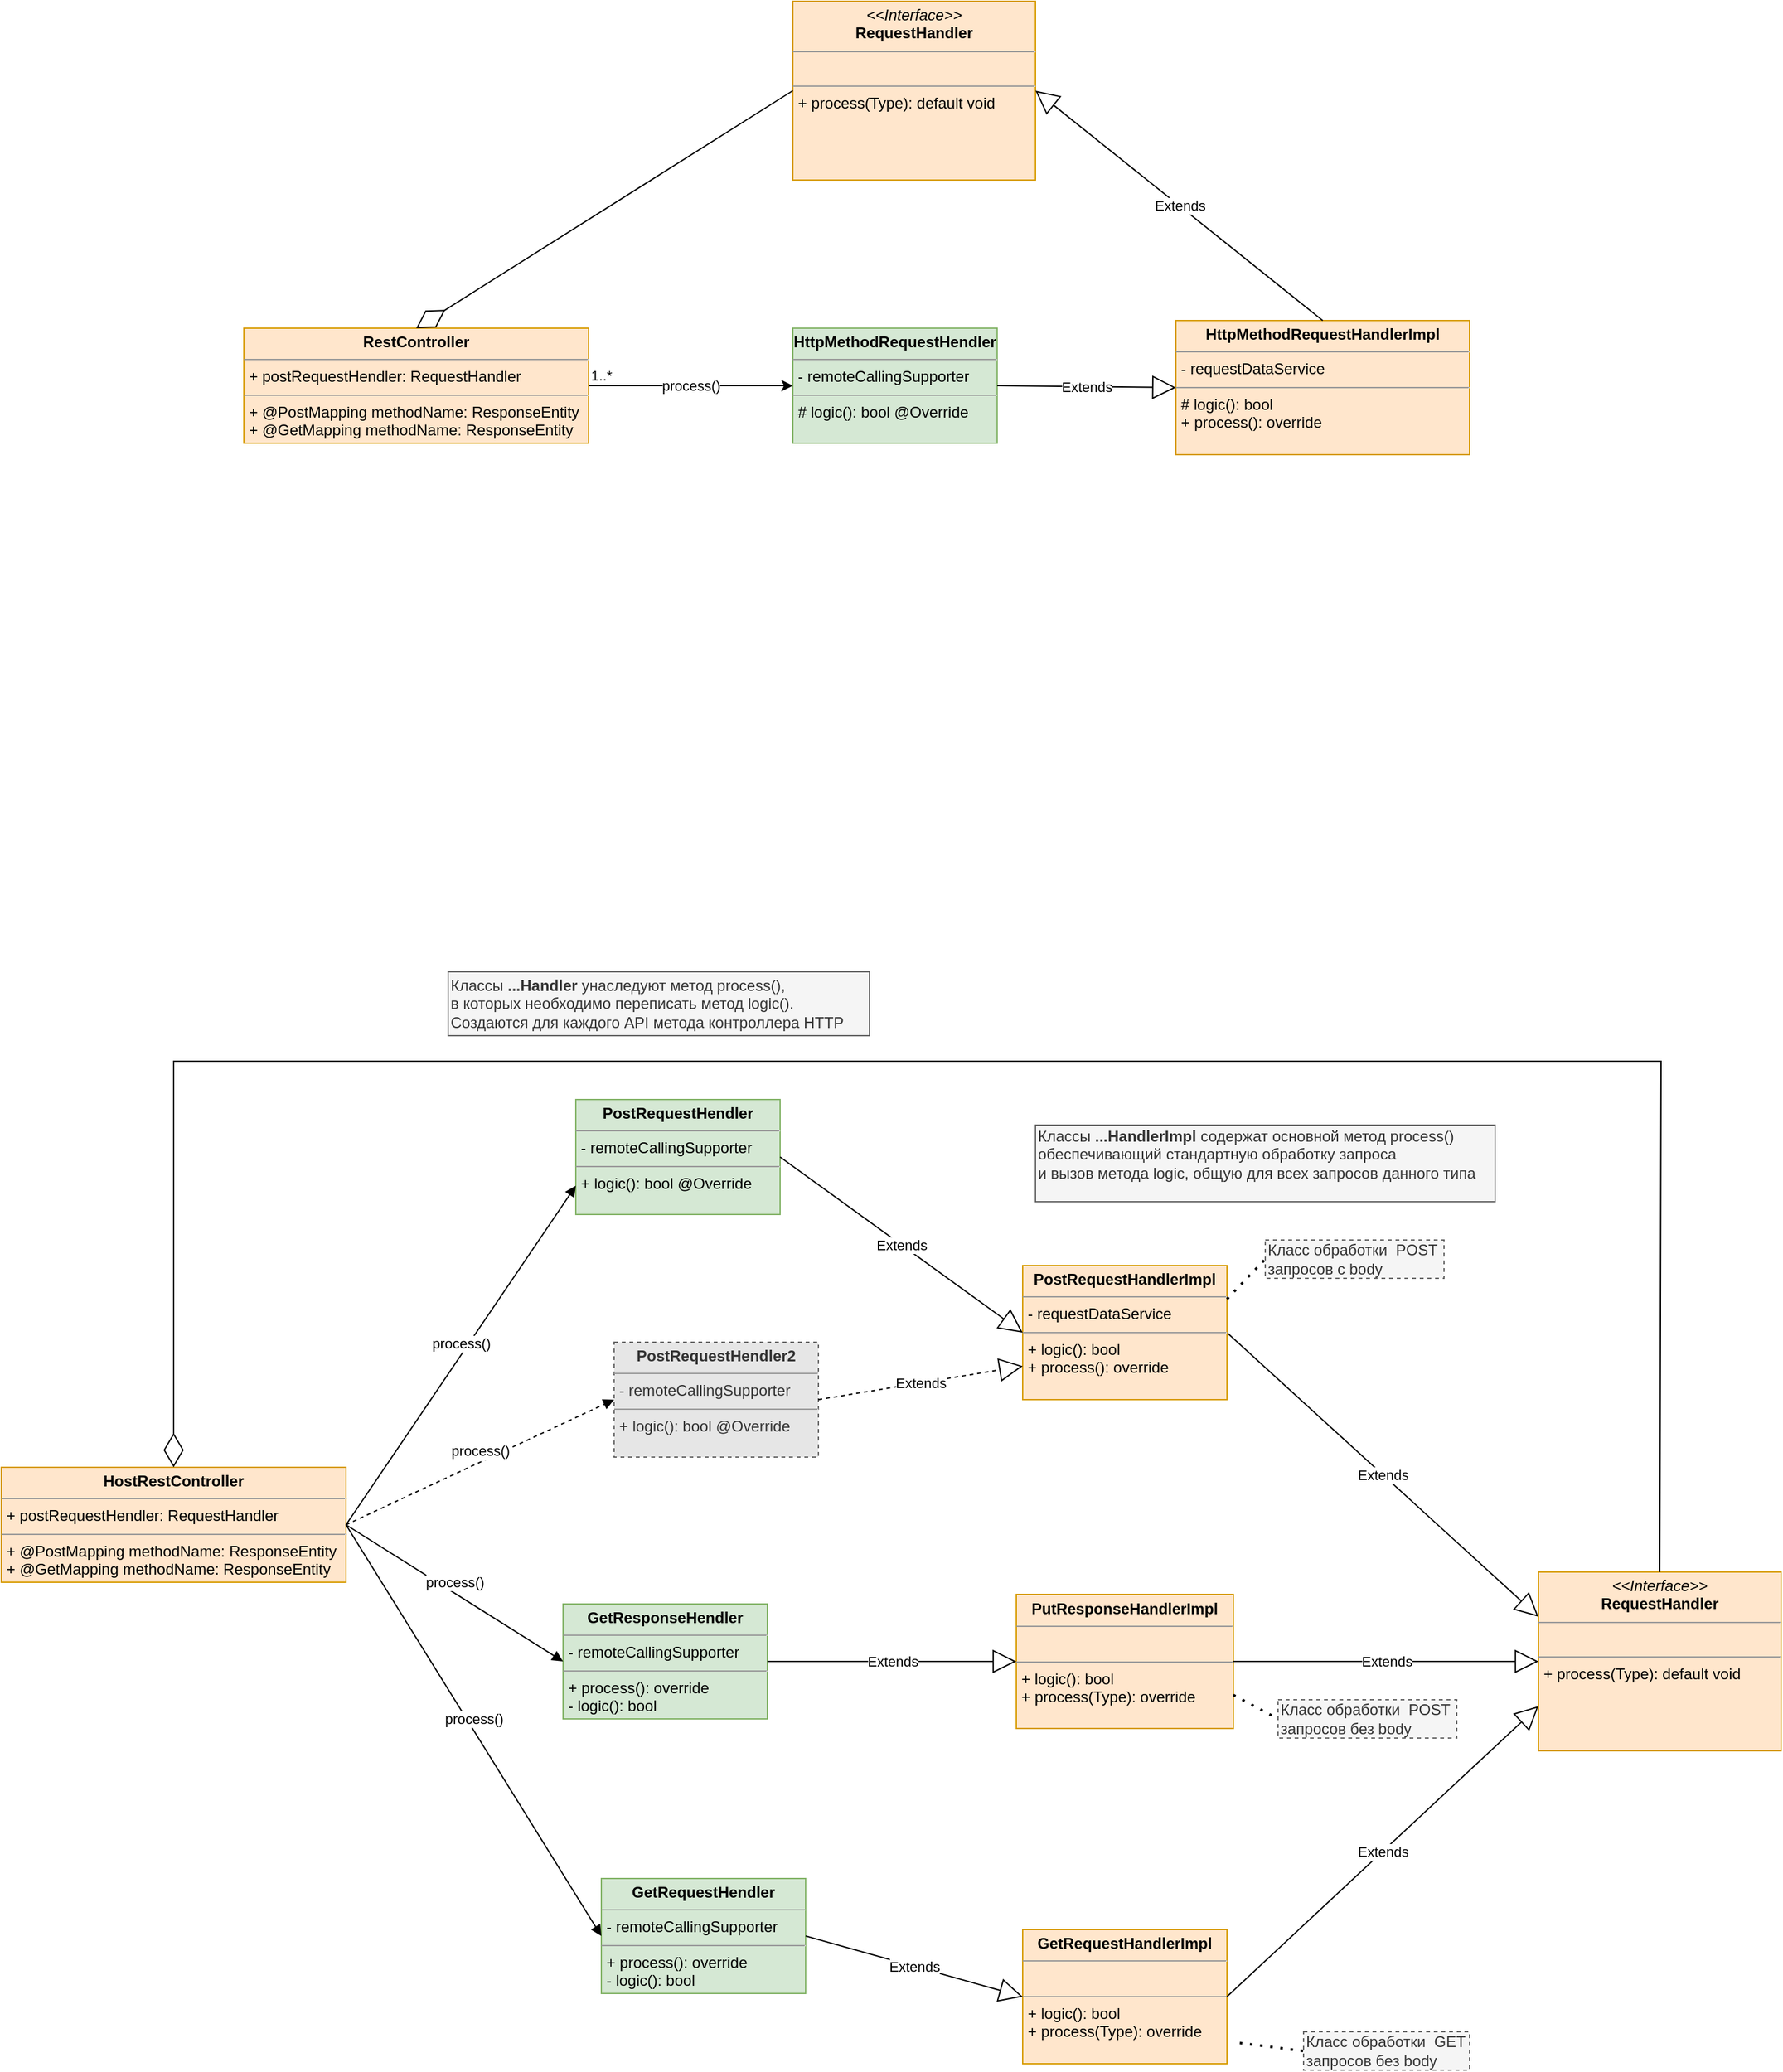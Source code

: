 <mxfile version="15.6.3" type="github">
  <diagram id="C5RBs43oDa-KdzZeNtuy" name="Page-1">
    <mxGraphModel dx="1640" dy="1608" grid="1" gridSize="10" guides="1" tooltips="1" connect="1" arrows="1" fold="1" page="1" pageScale="1" pageWidth="827" pageHeight="1169" math="0" shadow="0">
      <root>
        <mxCell id="WIyWlLk6GJQsqaUBKTNV-0" />
        <mxCell id="WIyWlLk6GJQsqaUBKTNV-1" parent="WIyWlLk6GJQsqaUBKTNV-0" />
        <mxCell id="xTyq6H0Zb5hwOV81OT_t-4" value="&lt;p style=&quot;margin: 0px ; margin-top: 4px ; text-align: center&quot;&gt;&lt;i&gt;&amp;lt;&amp;lt;Interface&amp;gt;&amp;gt;&lt;/i&gt;&lt;br&gt;&lt;b&gt;RequestHandler&lt;/b&gt;&lt;/p&gt;&lt;hr size=&quot;1&quot;&gt;&lt;p style=&quot;margin: 0px ; margin-left: 4px&quot;&gt;&lt;br&gt;&lt;/p&gt;&lt;hr size=&quot;1&quot;&gt;&lt;p style=&quot;margin: 0px ; margin-left: 4px&quot;&gt;+ process(Type): default void&lt;br&gt;&lt;/p&gt;" style="verticalAlign=top;align=left;overflow=fill;fontSize=12;fontFamily=Helvetica;html=1;fillColor=#ffe6cc;strokeColor=#d79b00;" vertex="1" parent="WIyWlLk6GJQsqaUBKTNV-1">
          <mxGeometry x="414" y="280" width="190" height="140" as="geometry" />
        </mxCell>
        <mxCell id="xTyq6H0Zb5hwOV81OT_t-9" value="Extends" style="endArrow=block;endSize=16;endFill=0;html=1;rounded=0;entryX=0;entryY=0.25;entryDx=0;entryDy=0;exitX=1;exitY=0.5;exitDx=0;exitDy=0;" edge="1" parent="WIyWlLk6GJQsqaUBKTNV-1" source="xTyq6H0Zb5hwOV81OT_t-12" target="xTyq6H0Zb5hwOV81OT_t-4">
          <mxGeometry width="160" relative="1" as="geometry">
            <mxPoint x="200" y="180" as="sourcePoint" />
            <mxPoint x="360" y="180" as="targetPoint" />
          </mxGeometry>
        </mxCell>
        <mxCell id="xTyq6H0Zb5hwOV81OT_t-12" value="&lt;p style=&quot;margin: 0px ; margin-top: 4px ; text-align: center&quot;&gt;&lt;b&gt;PostRequestHandlerImpl&lt;/b&gt;&lt;/p&gt;&lt;hr size=&quot;1&quot;&gt;&lt;p style=&quot;margin: 0px ; margin-left: 4px&quot;&gt;- requestDataService&lt;br&gt;&lt;/p&gt;&lt;hr size=&quot;1&quot;&gt;&lt;p style=&quot;margin: 0px ; margin-left: 4px&quot;&gt;+ logic(): bool&lt;/p&gt;&lt;p style=&quot;margin: 0px ; margin-left: 4px&quot;&gt;+ process(): override&lt;br&gt;&lt;/p&gt;&lt;p style=&quot;margin: 0px ; margin-left: 4px&quot;&gt;&lt;br&gt;&lt;/p&gt;" style="verticalAlign=top;align=left;overflow=fill;fontSize=12;fontFamily=Helvetica;html=1;fillColor=#ffe6cc;strokeColor=#d79b00;" vertex="1" parent="WIyWlLk6GJQsqaUBKTNV-1">
          <mxGeometry x="10" y="40" width="160" height="105" as="geometry" />
        </mxCell>
        <mxCell id="xTyq6H0Zb5hwOV81OT_t-14" value="&lt;p style=&quot;margin: 0px ; margin-top: 4px ; text-align: center&quot;&gt;&lt;b&gt;PutResponseHandlerImpl&lt;/b&gt;&lt;/p&gt;&lt;hr size=&quot;1&quot;&gt;&lt;p style=&quot;margin: 0px ; margin-left: 4px&quot;&gt;&lt;br&gt;&lt;/p&gt;&lt;hr size=&quot;1&quot;&gt;&lt;p style=&quot;margin: 0px ; margin-left: 4px&quot;&gt;+ logic(): bool&lt;/p&gt;&lt;p style=&quot;margin: 0px ; margin-left: 4px&quot;&gt;+ process(Type): override&lt;br&gt;&lt;/p&gt;&lt;p style=&quot;margin: 0px ; margin-left: 4px&quot;&gt;&lt;br&gt;&lt;/p&gt;" style="verticalAlign=top;align=left;overflow=fill;fontSize=12;fontFamily=Helvetica;html=1;fillColor=#ffe6cc;strokeColor=#d79b00;" vertex="1" parent="WIyWlLk6GJQsqaUBKTNV-1">
          <mxGeometry x="5" y="297.5" width="170" height="105" as="geometry" />
        </mxCell>
        <mxCell id="xTyq6H0Zb5hwOV81OT_t-15" value="Extends" style="endArrow=block;endSize=16;endFill=0;html=1;rounded=0;entryX=0;entryY=0.5;entryDx=0;entryDy=0;exitX=1;exitY=0.5;exitDx=0;exitDy=0;" edge="1" parent="WIyWlLk6GJQsqaUBKTNV-1" source="xTyq6H0Zb5hwOV81OT_t-14" target="xTyq6H0Zb5hwOV81OT_t-4">
          <mxGeometry width="160" relative="1" as="geometry">
            <mxPoint x="230" y="82.5" as="sourcePoint" />
            <mxPoint x="400" y="190" as="targetPoint" />
          </mxGeometry>
        </mxCell>
        <mxCell id="xTyq6H0Zb5hwOV81OT_t-16" value="&lt;p style=&quot;margin: 0px ; margin-top: 4px ; text-align: center&quot;&gt;&lt;b&gt;PostRequestHendler&lt;/b&gt;&lt;/p&gt;&lt;hr size=&quot;1&quot;&gt;&lt;p style=&quot;margin: 0px ; margin-left: 4px&quot;&gt;- remoteCallingSupporter&lt;br&gt;&lt;/p&gt;&lt;hr size=&quot;1&quot;&gt;&lt;p style=&quot;margin: 0px ; margin-left: 4px&quot;&gt;&lt;span&gt;+ logic(): bool @Override&lt;/span&gt;&lt;br&gt;&lt;/p&gt;" style="verticalAlign=top;align=left;overflow=fill;fontSize=12;fontFamily=Helvetica;html=1;fillColor=#d5e8d4;strokeColor=#82b366;" vertex="1" parent="WIyWlLk6GJQsqaUBKTNV-1">
          <mxGeometry x="-340" y="-90" width="160" height="90" as="geometry" />
        </mxCell>
        <mxCell id="xTyq6H0Zb5hwOV81OT_t-17" value="&lt;p style=&quot;margin: 0px ; margin-top: 4px ; text-align: center&quot;&gt;&lt;b&gt;GetRequestHandlerImpl&lt;/b&gt;&lt;/p&gt;&lt;hr size=&quot;1&quot;&gt;&lt;p style=&quot;margin: 0px ; margin-left: 4px&quot;&gt;&lt;br&gt;&lt;/p&gt;&lt;hr size=&quot;1&quot;&gt;&lt;p style=&quot;margin: 0px ; margin-left: 4px&quot;&gt;+ logic(): bool&lt;/p&gt;&lt;p style=&quot;margin: 0px ; margin-left: 4px&quot;&gt;+ process(Type): override&lt;br&gt;&lt;/p&gt;&lt;p style=&quot;margin: 0px ; margin-left: 4px&quot;&gt;&lt;br&gt;&lt;/p&gt;" style="verticalAlign=top;align=left;overflow=fill;fontSize=12;fontFamily=Helvetica;html=1;fillColor=#ffe6cc;strokeColor=#d79b00;" vertex="1" parent="WIyWlLk6GJQsqaUBKTNV-1">
          <mxGeometry x="10" y="560" width="160" height="105" as="geometry" />
        </mxCell>
        <mxCell id="xTyq6H0Zb5hwOV81OT_t-18" value="Extends" style="endArrow=block;endSize=16;endFill=0;html=1;rounded=0;exitX=1;exitY=0.5;exitDx=0;exitDy=0;entryX=0;entryY=0.75;entryDx=0;entryDy=0;" edge="1" parent="WIyWlLk6GJQsqaUBKTNV-1" source="xTyq6H0Zb5hwOV81OT_t-17" target="xTyq6H0Zb5hwOV81OT_t-4">
          <mxGeometry width="160" relative="1" as="geometry">
            <mxPoint x="130" y="278" as="sourcePoint" />
            <mxPoint x="390" y="240" as="targetPoint" />
          </mxGeometry>
        </mxCell>
        <mxCell id="xTyq6H0Zb5hwOV81OT_t-19" value="Extends" style="endArrow=block;endSize=16;endFill=0;html=1;rounded=0;entryX=0;entryY=0.5;entryDx=0;entryDy=0;exitX=1;exitY=0.5;exitDx=0;exitDy=0;" edge="1" parent="WIyWlLk6GJQsqaUBKTNV-1" source="xTyq6H0Zb5hwOV81OT_t-16" target="xTyq6H0Zb5hwOV81OT_t-12">
          <mxGeometry width="160" relative="1" as="geometry">
            <mxPoint x="-540" y="200" as="sourcePoint" />
            <mxPoint x="-246" y="360.5" as="targetPoint" />
          </mxGeometry>
        </mxCell>
        <mxCell id="xTyq6H0Zb5hwOV81OT_t-26" value="&lt;p style=&quot;margin: 0px ; margin-top: 4px ; text-align: center&quot;&gt;&lt;b&gt;HostRestController&lt;/b&gt;&lt;/p&gt;&lt;hr size=&quot;1&quot;&gt;&lt;p style=&quot;margin: 0px ; margin-left: 4px&quot;&gt;+ postRequestHendler: RequestHandler&lt;/p&gt;&lt;hr size=&quot;1&quot;&gt;&lt;p style=&quot;margin: 0px ; margin-left: 4px&quot;&gt;+ @PostMapping methodName: ResponseEntity&lt;br&gt;&lt;/p&gt;&lt;p style=&quot;margin: 0px ; margin-left: 4px&quot;&gt;+ @GetMapping methodName: ResponseEntity&lt;br&gt;&lt;/p&gt;" style="verticalAlign=top;align=left;overflow=fill;fontSize=12;fontFamily=Helvetica;html=1;fillColor=#ffe6cc;strokeColor=#d79b00;" vertex="1" parent="WIyWlLk6GJQsqaUBKTNV-1">
          <mxGeometry x="-790" y="198" width="270" height="90" as="geometry" />
        </mxCell>
        <mxCell id="xTyq6H0Zb5hwOV81OT_t-27" value="process()" style="html=1;verticalAlign=bottom;endArrow=block;rounded=0;entryX=0;entryY=0.75;entryDx=0;entryDy=0;exitX=1;exitY=0.5;exitDx=0;exitDy=0;" edge="1" parent="WIyWlLk6GJQsqaUBKTNV-1" source="xTyq6H0Zb5hwOV81OT_t-26" target="xTyq6H0Zb5hwOV81OT_t-16">
          <mxGeometry width="80" relative="1" as="geometry">
            <mxPoint x="-430" y="180" as="sourcePoint" />
            <mxPoint x="-350" y="180" as="targetPoint" />
          </mxGeometry>
        </mxCell>
        <mxCell id="xTyq6H0Zb5hwOV81OT_t-28" value="" style="endArrow=diamondThin;endFill=0;endSize=24;html=1;rounded=0;entryX=0.5;entryY=0;entryDx=0;entryDy=0;exitX=0.5;exitY=0;exitDx=0;exitDy=0;" edge="1" parent="WIyWlLk6GJQsqaUBKTNV-1" source="xTyq6H0Zb5hwOV81OT_t-4" target="xTyq6H0Zb5hwOV81OT_t-26">
          <mxGeometry width="160" relative="1" as="geometry">
            <mxPoint x="-80" y="-60" as="sourcePoint" />
            <mxPoint x="-330" y="-40" as="targetPoint" />
            <Array as="points">
              <mxPoint x="510" y="-120" />
              <mxPoint x="-655" y="-120" />
            </Array>
          </mxGeometry>
        </mxCell>
        <mxCell id="xTyq6H0Zb5hwOV81OT_t-29" value="&lt;p style=&quot;margin: 0px ; margin-top: 4px ; text-align: center&quot;&gt;&lt;b&gt;GetResponseHendler&lt;/b&gt;&lt;/p&gt;&lt;hr size=&quot;1&quot;&gt;&lt;p style=&quot;margin: 0px ; margin-left: 4px&quot;&gt;- remoteCallingSupporter&lt;br&gt;&lt;/p&gt;&lt;hr size=&quot;1&quot;&gt;&lt;p style=&quot;margin: 0px ; margin-left: 4px&quot;&gt;+ process(): override&lt;/p&gt;&lt;p style=&quot;margin: 0px ; margin-left: 4px&quot;&gt;- logic(): bool&lt;/p&gt;" style="verticalAlign=top;align=left;overflow=fill;fontSize=12;fontFamily=Helvetica;html=1;fillColor=#d5e8d4;strokeColor=#82b366;" vertex="1" parent="WIyWlLk6GJQsqaUBKTNV-1">
          <mxGeometry x="-350" y="305" width="160" height="90" as="geometry" />
        </mxCell>
        <mxCell id="xTyq6H0Zb5hwOV81OT_t-30" value="Extends" style="endArrow=block;endSize=16;endFill=0;html=1;rounded=0;entryX=0;entryY=0.5;entryDx=0;entryDy=0;exitX=1;exitY=0.5;exitDx=0;exitDy=0;" edge="1" parent="WIyWlLk6GJQsqaUBKTNV-1" source="xTyq6H0Zb5hwOV81OT_t-29" target="xTyq6H0Zb5hwOV81OT_t-14">
          <mxGeometry width="160" relative="1" as="geometry">
            <mxPoint x="-160" y="180" as="sourcePoint" />
            <mxPoint x="-50" y="180" as="targetPoint" />
          </mxGeometry>
        </mxCell>
        <mxCell id="xTyq6H0Zb5hwOV81OT_t-31" value="process()" style="html=1;verticalAlign=bottom;endArrow=block;rounded=0;entryX=0;entryY=0.5;entryDx=0;entryDy=0;exitX=1;exitY=0.5;exitDx=0;exitDy=0;" edge="1" parent="WIyWlLk6GJQsqaUBKTNV-1" source="xTyq6H0Zb5hwOV81OT_t-26" target="xTyq6H0Zb5hwOV81OT_t-29">
          <mxGeometry width="80" relative="1" as="geometry">
            <mxPoint x="-450" y="97.5" as="sourcePoint" />
            <mxPoint x="-300" y="105" as="targetPoint" />
          </mxGeometry>
        </mxCell>
        <mxCell id="xTyq6H0Zb5hwOV81OT_t-34" value="&lt;p style=&quot;margin: 0px ; margin-top: 4px ; text-align: center&quot;&gt;&lt;b&gt;PostRequestHendler2&lt;/b&gt;&lt;/p&gt;&lt;hr size=&quot;1&quot;&gt;&lt;p style=&quot;margin: 0px ; margin-left: 4px&quot;&gt;- remoteCallingSupporter&lt;br&gt;&lt;/p&gt;&lt;hr size=&quot;1&quot;&gt;&lt;p style=&quot;margin: 0px ; margin-left: 4px&quot;&gt;&lt;span&gt;+ logic(): bool @Override&lt;/span&gt;&lt;br&gt;&lt;/p&gt;" style="verticalAlign=top;align=left;overflow=fill;fontSize=12;fontFamily=Helvetica;html=1;fillColor=#E6E6E6;strokeColor=#666666;dashed=1;fontColor=#333333;" vertex="1" parent="WIyWlLk6GJQsqaUBKTNV-1">
          <mxGeometry x="-310" y="100" width="160" height="90" as="geometry" />
        </mxCell>
        <mxCell id="xTyq6H0Zb5hwOV81OT_t-35" value="Extends" style="endArrow=block;endSize=16;endFill=0;html=1;rounded=0;entryX=0;entryY=0.75;entryDx=0;entryDy=0;exitX=1;exitY=0.5;exitDx=0;exitDy=0;dashed=1;" edge="1" parent="WIyWlLk6GJQsqaUBKTNV-1" source="xTyq6H0Zb5hwOV81OT_t-34" target="xTyq6H0Zb5hwOV81OT_t-12">
          <mxGeometry width="160" relative="1" as="geometry">
            <mxPoint x="-170" y="-35" as="sourcePoint" />
            <mxPoint x="-30" y="82.5" as="targetPoint" />
          </mxGeometry>
        </mxCell>
        <mxCell id="xTyq6H0Zb5hwOV81OT_t-36" value="process()" style="html=1;verticalAlign=bottom;endArrow=block;rounded=0;entryX=0;entryY=0.5;entryDx=0;entryDy=0;exitX=1;exitY=0.5;exitDx=0;exitDy=0;dashed=1;" edge="1" parent="WIyWlLk6GJQsqaUBKTNV-1" source="xTyq6H0Zb5hwOV81OT_t-26" target="xTyq6H0Zb5hwOV81OT_t-34">
          <mxGeometry width="80" relative="1" as="geometry">
            <mxPoint x="-520" y="260" as="sourcePoint" />
            <mxPoint x="-330" y="-12.5" as="targetPoint" />
          </mxGeometry>
        </mxCell>
        <mxCell id="xTyq6H0Zb5hwOV81OT_t-53" value="Классы &lt;b&gt;...HandlerImpl&lt;/b&gt; содержат основной метод process()&amp;nbsp;&lt;br style=&quot;padding: 0px ; margin: 0px&quot;&gt;обеспечивающий&amp;nbsp;стандартную обработку запроса&lt;br&gt;и вызов метода logic,&amp;nbsp;общую для всех запросов данного типа&lt;br style=&quot;padding: 0px ; margin: 0px&quot;&gt;&amp;nbsp;" style="text;html=1;align=left;verticalAlign=middle;resizable=0;points=[];autosize=1;strokeColor=#666666;fillColor=#f5f5f5;fontColor=#333333;" vertex="1" parent="WIyWlLk6GJQsqaUBKTNV-1">
          <mxGeometry x="20" y="-70" width="360" height="60" as="geometry" />
        </mxCell>
        <mxCell id="xTyq6H0Zb5hwOV81OT_t-54" value="Классы &lt;b&gt;...Handler&lt;/b&gt; унаследуют метод process(), &lt;br&gt;в которых необходимо переписать метод logic().&lt;br&gt;Создаются для каждого API метода контроллера HTTP&amp;nbsp;" style="text;html=1;align=left;verticalAlign=middle;resizable=0;points=[];autosize=1;strokeColor=#666666;fillColor=#f5f5f5;fontColor=#333333;" vertex="1" parent="WIyWlLk6GJQsqaUBKTNV-1">
          <mxGeometry x="-440" y="-190" width="330" height="50" as="geometry" />
        </mxCell>
        <mxCell id="xTyq6H0Zb5hwOV81OT_t-56" value="Класс обработки&amp;nbsp; POST запросов с body" style="text;html=1;strokeColor=#666666;fillColor=#f5f5f5;align=left;verticalAlign=middle;whiteSpace=wrap;rounded=0;dashed=1;fontColor=#333333;" vertex="1" parent="WIyWlLk6GJQsqaUBKTNV-1">
          <mxGeometry x="200" y="20" width="140" height="30" as="geometry" />
        </mxCell>
        <mxCell id="xTyq6H0Zb5hwOV81OT_t-57" value="" style="endArrow=none;dashed=1;html=1;dashPattern=1 3;strokeWidth=2;rounded=0;entryX=0;entryY=0.5;entryDx=0;entryDy=0;exitX=1;exitY=0.25;exitDx=0;exitDy=0;" edge="1" parent="WIyWlLk6GJQsqaUBKTNV-1" source="xTyq6H0Zb5hwOV81OT_t-12" target="xTyq6H0Zb5hwOV81OT_t-56">
          <mxGeometry width="50" height="50" relative="1" as="geometry">
            <mxPoint x="-120" y="210" as="sourcePoint" />
            <mxPoint x="-70" y="160" as="targetPoint" />
          </mxGeometry>
        </mxCell>
        <mxCell id="xTyq6H0Zb5hwOV81OT_t-58" value="Класс обработки&amp;nbsp; POST запросов без body" style="text;html=1;strokeColor=#666666;fillColor=#f5f5f5;align=left;verticalAlign=middle;whiteSpace=wrap;rounded=0;dashed=1;fontColor=#333333;" vertex="1" parent="WIyWlLk6GJQsqaUBKTNV-1">
          <mxGeometry x="210" y="380" width="140" height="30" as="geometry" />
        </mxCell>
        <mxCell id="xTyq6H0Zb5hwOV81OT_t-59" value="" style="endArrow=none;dashed=1;html=1;dashPattern=1 3;strokeWidth=2;rounded=0;entryX=0;entryY=0.5;entryDx=0;entryDy=0;exitX=1;exitY=0.75;exitDx=0;exitDy=0;" edge="1" parent="WIyWlLk6GJQsqaUBKTNV-1" source="xTyq6H0Zb5hwOV81OT_t-14" target="xTyq6H0Zb5hwOV81OT_t-58">
          <mxGeometry width="50" height="50" relative="1" as="geometry">
            <mxPoint x="-120" y="350" as="sourcePoint" />
            <mxPoint x="-70" y="300" as="targetPoint" />
          </mxGeometry>
        </mxCell>
        <mxCell id="xTyq6H0Zb5hwOV81OT_t-60" value="Класс обработки&amp;nbsp; GET запросов без body" style="text;html=1;strokeColor=#666666;fillColor=#f5f5f5;align=left;verticalAlign=middle;whiteSpace=wrap;rounded=0;dashed=1;fontColor=#333333;" vertex="1" parent="WIyWlLk6GJQsqaUBKTNV-1">
          <mxGeometry x="230" y="640" width="130" height="30" as="geometry" />
        </mxCell>
        <mxCell id="xTyq6H0Zb5hwOV81OT_t-61" value="" style="endArrow=none;dashed=1;html=1;dashPattern=1 3;strokeWidth=2;rounded=0;entryX=0;entryY=0.5;entryDx=0;entryDy=0;exitX=1;exitY=0.75;exitDx=0;exitDy=0;" edge="1" parent="WIyWlLk6GJQsqaUBKTNV-1" target="xTyq6H0Zb5hwOV81OT_t-60">
          <mxGeometry width="50" height="50" relative="1" as="geometry">
            <mxPoint x="180" y="648.75" as="sourcePoint" />
            <mxPoint x="-60" y="310" as="targetPoint" />
          </mxGeometry>
        </mxCell>
        <mxCell id="xTyq6H0Zb5hwOV81OT_t-62" value="&lt;p style=&quot;margin: 0px ; margin-top: 4px ; text-align: center&quot;&gt;&lt;b&gt;GetRequestHendler&lt;/b&gt;&lt;/p&gt;&lt;hr size=&quot;1&quot;&gt;&lt;p style=&quot;margin: 0px ; margin-left: 4px&quot;&gt;- remoteCallingSupporter&lt;br&gt;&lt;/p&gt;&lt;hr size=&quot;1&quot;&gt;&lt;p style=&quot;margin: 0px ; margin-left: 4px&quot;&gt;+ process(): override&lt;/p&gt;&lt;p style=&quot;margin: 0px ; margin-left: 4px&quot;&gt;- logic(): bool&lt;/p&gt;" style="verticalAlign=top;align=left;overflow=fill;fontSize=12;fontFamily=Helvetica;html=1;fillColor=#d5e8d4;strokeColor=#82b366;" vertex="1" parent="WIyWlLk6GJQsqaUBKTNV-1">
          <mxGeometry x="-320" y="520" width="160" height="90" as="geometry" />
        </mxCell>
        <mxCell id="xTyq6H0Zb5hwOV81OT_t-63" value="Extends" style="endArrow=block;endSize=16;endFill=0;html=1;rounded=0;entryX=0;entryY=0.5;entryDx=0;entryDy=0;exitX=1;exitY=0.5;exitDx=0;exitDy=0;" edge="1" parent="WIyWlLk6GJQsqaUBKTNV-1" source="xTyq6H0Zb5hwOV81OT_t-62" target="xTyq6H0Zb5hwOV81OT_t-17">
          <mxGeometry width="160" relative="1" as="geometry">
            <mxPoint x="-180" y="460" as="sourcePoint" />
            <mxPoint x="15" y="460" as="targetPoint" />
          </mxGeometry>
        </mxCell>
        <mxCell id="xTyq6H0Zb5hwOV81OT_t-64" value="process()" style="html=1;verticalAlign=bottom;endArrow=block;rounded=0;entryX=0;entryY=0.5;entryDx=0;entryDy=0;exitX=1;exitY=0.5;exitDx=0;exitDy=0;" edge="1" parent="WIyWlLk6GJQsqaUBKTNV-1" source="xTyq6H0Zb5hwOV81OT_t-26" target="xTyq6H0Zb5hwOV81OT_t-62">
          <mxGeometry width="80" relative="1" as="geometry">
            <mxPoint x="-510" y="253" as="sourcePoint" />
            <mxPoint x="-340" y="360" as="targetPoint" />
          </mxGeometry>
        </mxCell>
        <mxCell id="xTyq6H0Zb5hwOV81OT_t-65" value="&lt;p style=&quot;margin: 0px ; margin-top: 4px ; text-align: center&quot;&gt;&lt;i&gt;&amp;lt;&amp;lt;Interface&amp;gt;&amp;gt;&lt;/i&gt;&lt;br&gt;&lt;b&gt;RequestHandler&lt;/b&gt;&lt;/p&gt;&lt;hr size=&quot;1&quot;&gt;&lt;p style=&quot;margin: 0px ; margin-left: 4px&quot;&gt;&lt;br&gt;&lt;/p&gt;&lt;hr size=&quot;1&quot;&gt;&lt;p style=&quot;margin: 0px ; margin-left: 4px&quot;&gt;+ process(Type): default void&lt;br&gt;&lt;/p&gt;" style="verticalAlign=top;align=left;overflow=fill;fontSize=12;fontFamily=Helvetica;html=1;fillColor=#ffe6cc;strokeColor=#d79b00;" vertex="1" parent="WIyWlLk6GJQsqaUBKTNV-1">
          <mxGeometry x="-170" y="-950" width="190" height="140" as="geometry" />
        </mxCell>
        <mxCell id="xTyq6H0Zb5hwOV81OT_t-66" value="&lt;p style=&quot;margin: 0px ; margin-top: 4px ; text-align: center&quot;&gt;&lt;b&gt;HttpMethodRequestHandlerImpl&lt;/b&gt;&lt;/p&gt;&lt;hr size=&quot;1&quot;&gt;&lt;p style=&quot;margin: 0px ; margin-left: 4px&quot;&gt;- requestDataService&lt;br&gt;&lt;/p&gt;&lt;hr size=&quot;1&quot;&gt;&lt;p style=&quot;margin: 0px ; margin-left: 4px&quot;&gt;# logic(): bool&lt;/p&gt;&lt;p style=&quot;margin: 0px ; margin-left: 4px&quot;&gt;+ process(): override&lt;br&gt;&lt;/p&gt;&lt;p style=&quot;margin: 0px ; margin-left: 4px&quot;&gt;&lt;br&gt;&lt;/p&gt;" style="verticalAlign=top;align=left;overflow=fill;fontSize=12;fontFamily=Helvetica;html=1;fillColor=#ffe6cc;strokeColor=#d79b00;" vertex="1" parent="WIyWlLk6GJQsqaUBKTNV-1">
          <mxGeometry x="130" y="-700" width="230" height="105" as="geometry" />
        </mxCell>
        <mxCell id="xTyq6H0Zb5hwOV81OT_t-67" value="&lt;p style=&quot;margin: 0px ; margin-top: 4px ; text-align: center&quot;&gt;&lt;b&gt;HttpMethodRequestHendler&lt;/b&gt;&lt;/p&gt;&lt;hr size=&quot;1&quot;&gt;&lt;p style=&quot;margin: 0px ; margin-left: 4px&quot;&gt;- remoteCallingSupporter&lt;br&gt;&lt;/p&gt;&lt;hr size=&quot;1&quot;&gt;&lt;p style=&quot;margin: 0px ; margin-left: 4px&quot;&gt;&lt;span&gt;# logic(): bool @Override&lt;/span&gt;&lt;br&gt;&lt;/p&gt;" style="verticalAlign=top;align=left;overflow=fill;fontSize=12;fontFamily=Helvetica;html=1;fillColor=#d5e8d4;strokeColor=#82b366;" vertex="1" parent="WIyWlLk6GJQsqaUBKTNV-1">
          <mxGeometry x="-170" y="-694" width="160" height="90" as="geometry" />
        </mxCell>
        <mxCell id="xTyq6H0Zb5hwOV81OT_t-68" value="&lt;p style=&quot;margin: 0px ; margin-top: 4px ; text-align: center&quot;&gt;&lt;b&gt;RestController&lt;/b&gt;&lt;/p&gt;&lt;hr size=&quot;1&quot;&gt;&lt;p style=&quot;margin: 0px ; margin-left: 4px&quot;&gt;+ postRequestHendler: RequestHandler&lt;/p&gt;&lt;hr size=&quot;1&quot;&gt;&lt;p style=&quot;margin: 0px ; margin-left: 4px&quot;&gt;+ @PostMapping methodName: ResponseEntity&lt;br&gt;&lt;/p&gt;&lt;p style=&quot;margin: 0px ; margin-left: 4px&quot;&gt;+ @GetMapping methodName: ResponseEntity&lt;br&gt;&lt;/p&gt;" style="verticalAlign=top;align=left;overflow=fill;fontSize=12;fontFamily=Helvetica;html=1;fillColor=#ffe6cc;strokeColor=#d79b00;" vertex="1" parent="WIyWlLk6GJQsqaUBKTNV-1">
          <mxGeometry x="-600" y="-694" width="270" height="90" as="geometry" />
        </mxCell>
        <mxCell id="xTyq6H0Zb5hwOV81OT_t-69" value="Extends" style="endArrow=block;endSize=16;endFill=0;html=1;rounded=0;exitX=0.5;exitY=0;exitDx=0;exitDy=0;entryX=1;entryY=0.5;entryDx=0;entryDy=0;" edge="1" parent="WIyWlLk6GJQsqaUBKTNV-1" source="xTyq6H0Zb5hwOV81OT_t-66" target="xTyq6H0Zb5hwOV81OT_t-65">
          <mxGeometry width="160" relative="1" as="geometry">
            <mxPoint x="60" y="-991.25" as="sourcePoint" />
            <mxPoint x="130" y="-970" as="targetPoint" />
          </mxGeometry>
        </mxCell>
        <mxCell id="xTyq6H0Zb5hwOV81OT_t-70" value="Extends" style="endArrow=block;endSize=16;endFill=0;html=1;rounded=0;entryX=0;entryY=0.5;entryDx=0;entryDy=0;exitX=1;exitY=0.5;exitDx=0;exitDy=0;" edge="1" parent="WIyWlLk6GJQsqaUBKTNV-1" source="xTyq6H0Zb5hwOV81OT_t-67" target="xTyq6H0Zb5hwOV81OT_t-66">
          <mxGeometry width="160" relative="1" as="geometry">
            <mxPoint x="30" y="-490" as="sourcePoint" />
            <mxPoint x="220" y="-352.5" as="targetPoint" />
          </mxGeometry>
        </mxCell>
        <mxCell id="xTyq6H0Zb5hwOV81OT_t-74" value="" style="endArrow=diamondThin;endFill=0;endSize=24;html=1;rounded=0;entryX=0.5;entryY=0;entryDx=0;entryDy=0;exitX=0;exitY=0.5;exitDx=0;exitDy=0;" edge="1" parent="WIyWlLk6GJQsqaUBKTNV-1" source="xTyq6H0Zb5hwOV81OT_t-65" target="xTyq6H0Zb5hwOV81OT_t-68">
          <mxGeometry width="160" relative="1" as="geometry">
            <mxPoint x="-390" y="-850" as="sourcePoint" />
            <mxPoint x="-230" y="-850" as="targetPoint" />
          </mxGeometry>
        </mxCell>
        <mxCell id="xTyq6H0Zb5hwOV81OT_t-76" value="" style="endArrow=classic;html=1;rounded=0;entryX=0;entryY=0.5;entryDx=0;entryDy=0;exitX=1;exitY=0.5;exitDx=0;exitDy=0;" edge="1" parent="WIyWlLk6GJQsqaUBKTNV-1" source="xTyq6H0Zb5hwOV81OT_t-68" target="xTyq6H0Zb5hwOV81OT_t-67">
          <mxGeometry relative="1" as="geometry">
            <mxPoint x="-350" y="-550" as="sourcePoint" />
            <mxPoint x="-190" y="-550" as="targetPoint" />
          </mxGeometry>
        </mxCell>
        <mxCell id="xTyq6H0Zb5hwOV81OT_t-77" value="process()" style="edgeLabel;resizable=0;html=1;align=center;verticalAlign=middle;dashed=1;fillColor=#E6E6E6;gradientColor=none;" connectable="0" vertex="1" parent="xTyq6H0Zb5hwOV81OT_t-76">
          <mxGeometry relative="1" as="geometry" />
        </mxCell>
        <mxCell id="xTyq6H0Zb5hwOV81OT_t-78" value="1..*" style="edgeLabel;resizable=0;html=1;align=left;verticalAlign=bottom;dashed=1;fillColor=#E6E6E6;gradientColor=none;" connectable="0" vertex="1" parent="xTyq6H0Zb5hwOV81OT_t-76">
          <mxGeometry x="-1" relative="1" as="geometry" />
        </mxCell>
        <mxCell id="xTyq6H0Zb5hwOV81OT_t-79" value="" style="edgeLabel;resizable=0;html=1;align=right;verticalAlign=bottom;dashed=1;fillColor=#E6E6E6;gradientColor=none;" connectable="0" vertex="1" parent="xTyq6H0Zb5hwOV81OT_t-76">
          <mxGeometry x="1" relative="1" as="geometry" />
        </mxCell>
      </root>
    </mxGraphModel>
  </diagram>
</mxfile>
